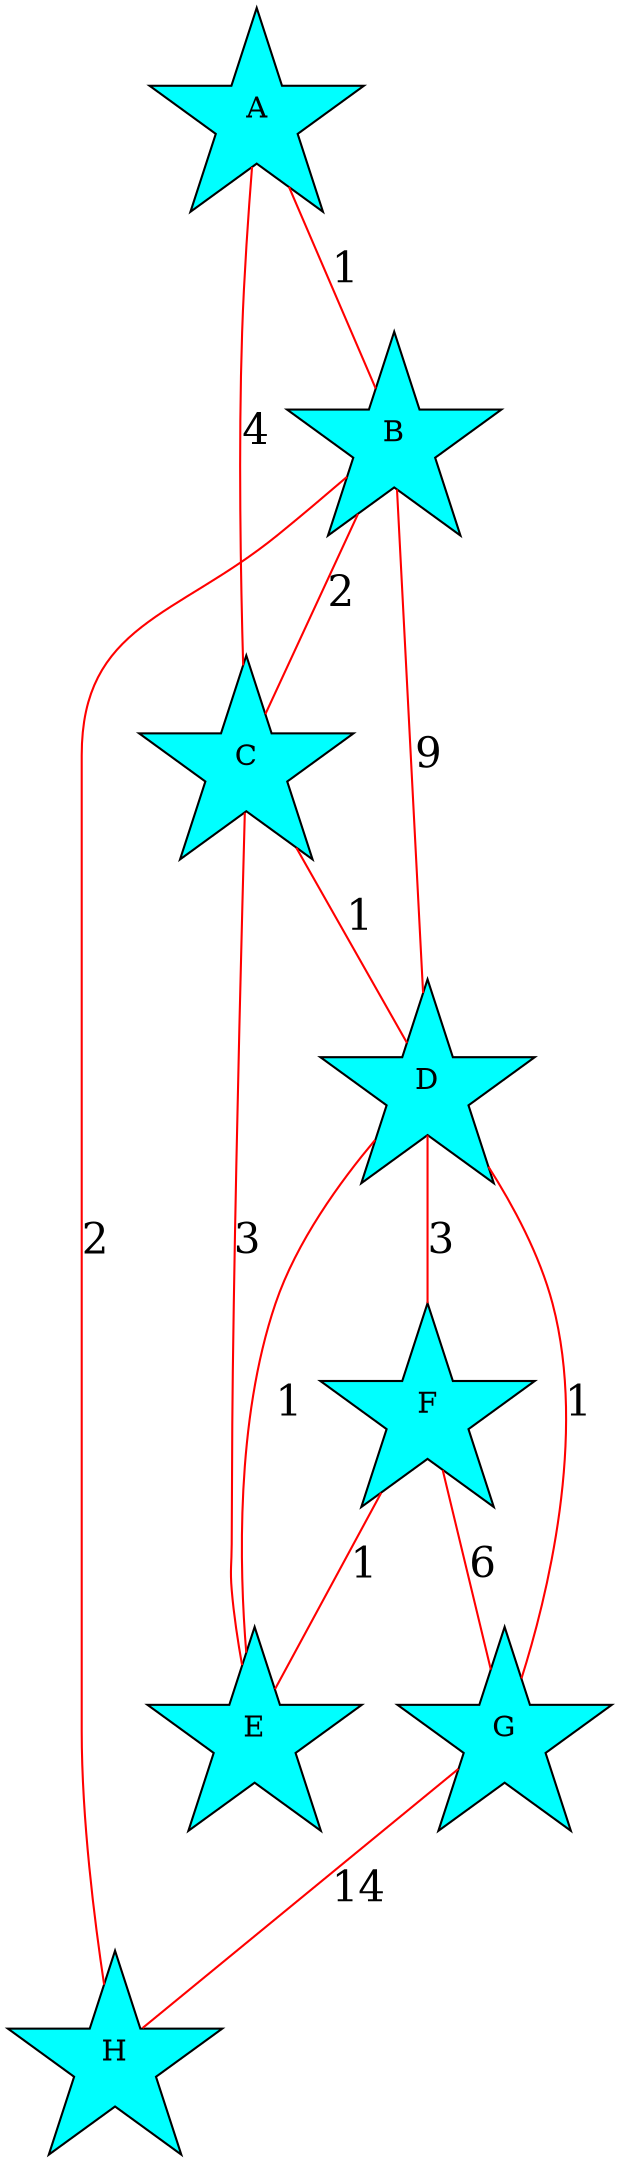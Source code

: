 graph {
node [shape="star" style="filled" fillcolor="aqua"];
edge [fontsize="20pt" color="red"];
A -- B [label="1"];
A -- C [label="4"];
B -- C [label="2"];
B -- D [label="9"];
B -- H [label="2"];
C -- D [label="1"];
C -- E [label="3"];
D -- G [label="1"];
D -- F [label="3"];
D -- E [label="1"];
F -- G [label="6"];
F -- E [label="1"];
G -- H [label="14"];
}
